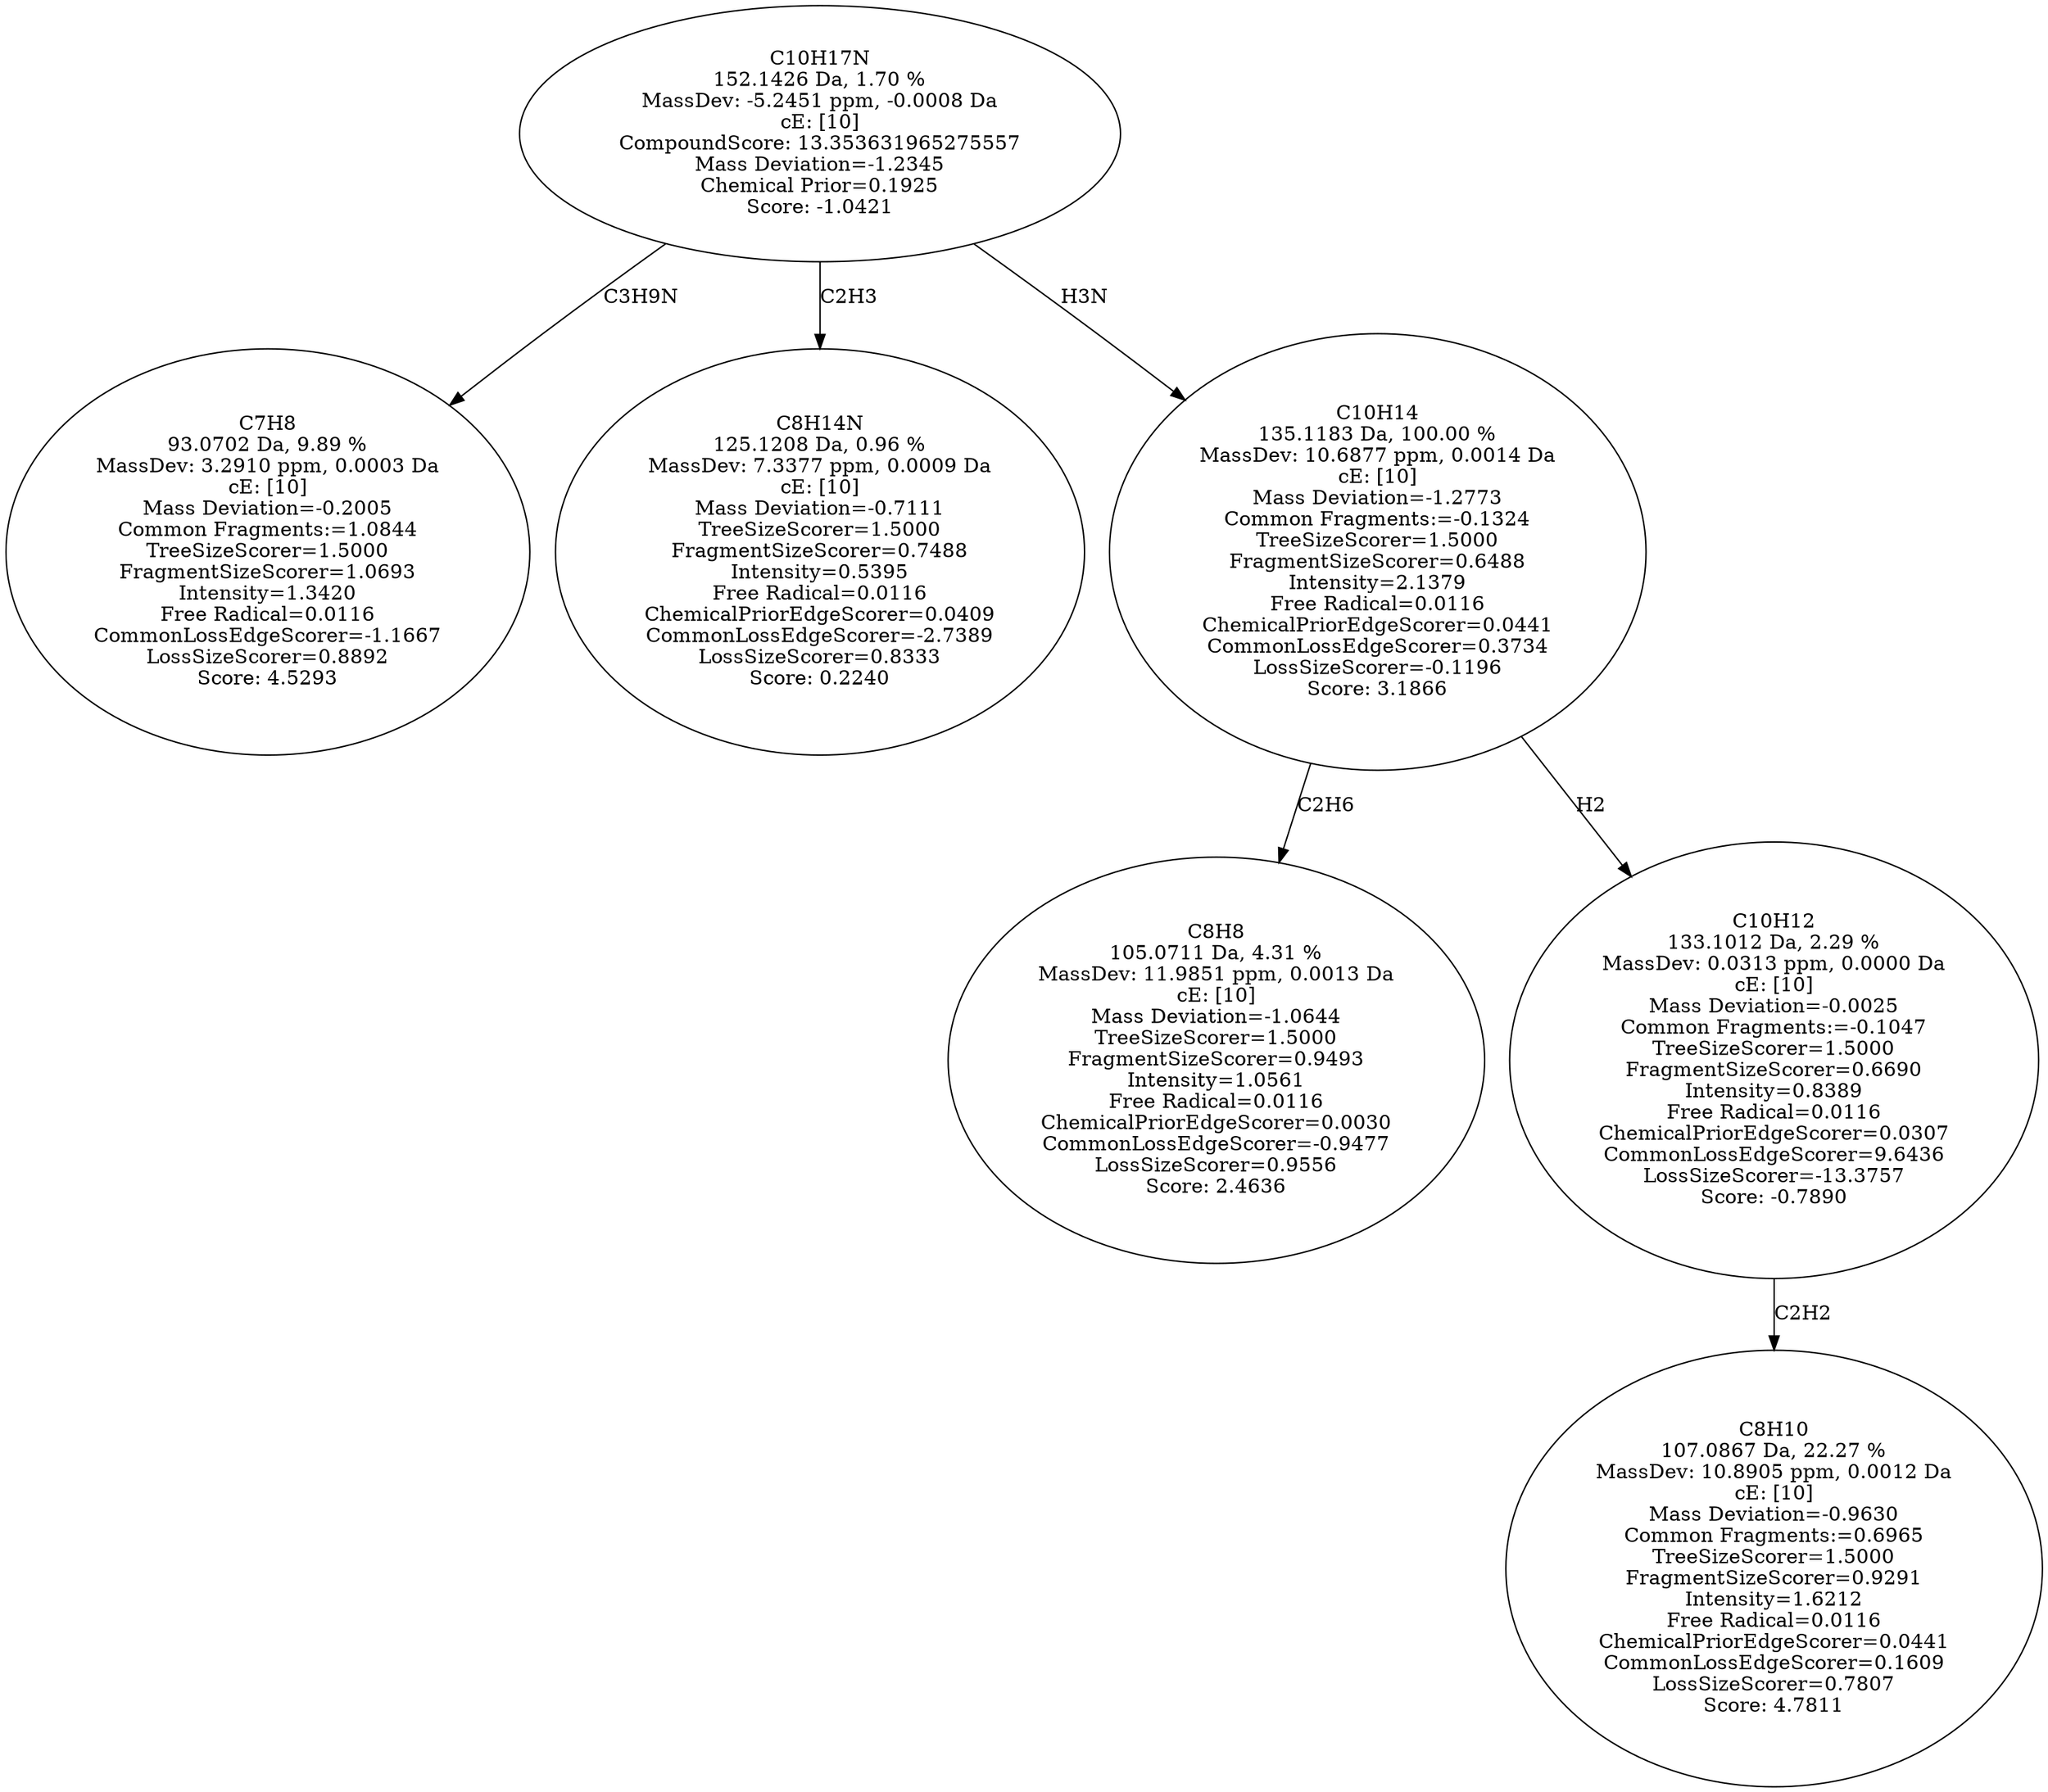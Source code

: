 strict digraph {
v1 [label="C7H8\n93.0702 Da, 9.89 %\nMassDev: 3.2910 ppm, 0.0003 Da\ncE: [10]\nMass Deviation=-0.2005\nCommon Fragments:=1.0844\nTreeSizeScorer=1.5000\nFragmentSizeScorer=1.0693\nIntensity=1.3420\nFree Radical=0.0116\nCommonLossEdgeScorer=-1.1667\nLossSizeScorer=0.8892\nScore: 4.5293"];
v2 [label="C8H14N\n125.1208 Da, 0.96 %\nMassDev: 7.3377 ppm, 0.0009 Da\ncE: [10]\nMass Deviation=-0.7111\nTreeSizeScorer=1.5000\nFragmentSizeScorer=0.7488\nIntensity=0.5395\nFree Radical=0.0116\nChemicalPriorEdgeScorer=0.0409\nCommonLossEdgeScorer=-2.7389\nLossSizeScorer=0.8333\nScore: 0.2240"];
v3 [label="C8H8\n105.0711 Da, 4.31 %\nMassDev: 11.9851 ppm, 0.0013 Da\ncE: [10]\nMass Deviation=-1.0644\nTreeSizeScorer=1.5000\nFragmentSizeScorer=0.9493\nIntensity=1.0561\nFree Radical=0.0116\nChemicalPriorEdgeScorer=0.0030\nCommonLossEdgeScorer=-0.9477\nLossSizeScorer=0.9556\nScore: 2.4636"];
v4 [label="C8H10\n107.0867 Da, 22.27 %\nMassDev: 10.8905 ppm, 0.0012 Da\ncE: [10]\nMass Deviation=-0.9630\nCommon Fragments:=0.6965\nTreeSizeScorer=1.5000\nFragmentSizeScorer=0.9291\nIntensity=1.6212\nFree Radical=0.0116\nChemicalPriorEdgeScorer=0.0441\nCommonLossEdgeScorer=0.1609\nLossSizeScorer=0.7807\nScore: 4.7811"];
v5 [label="C10H12\n133.1012 Da, 2.29 %\nMassDev: 0.0313 ppm, 0.0000 Da\ncE: [10]\nMass Deviation=-0.0025\nCommon Fragments:=-0.1047\nTreeSizeScorer=1.5000\nFragmentSizeScorer=0.6690\nIntensity=0.8389\nFree Radical=0.0116\nChemicalPriorEdgeScorer=0.0307\nCommonLossEdgeScorer=9.6436\nLossSizeScorer=-13.3757\nScore: -0.7890"];
v6 [label="C10H14\n135.1183 Da, 100.00 %\nMassDev: 10.6877 ppm, 0.0014 Da\ncE: [10]\nMass Deviation=-1.2773\nCommon Fragments:=-0.1324\nTreeSizeScorer=1.5000\nFragmentSizeScorer=0.6488\nIntensity=2.1379\nFree Radical=0.0116\nChemicalPriorEdgeScorer=0.0441\nCommonLossEdgeScorer=0.3734\nLossSizeScorer=-0.1196\nScore: 3.1866"];
v7 [label="C10H17N\n152.1426 Da, 1.70 %\nMassDev: -5.2451 ppm, -0.0008 Da\ncE: [10]\nCompoundScore: 13.353631965275557\nMass Deviation=-1.2345\nChemical Prior=0.1925\nScore: -1.0421"];
v7 -> v1 [label="C3H9N"];
v7 -> v2 [label="C2H3"];
v6 -> v3 [label="C2H6"];
v5 -> v4 [label="C2H2"];
v6 -> v5 [label="H2"];
v7 -> v6 [label="H3N"];
}